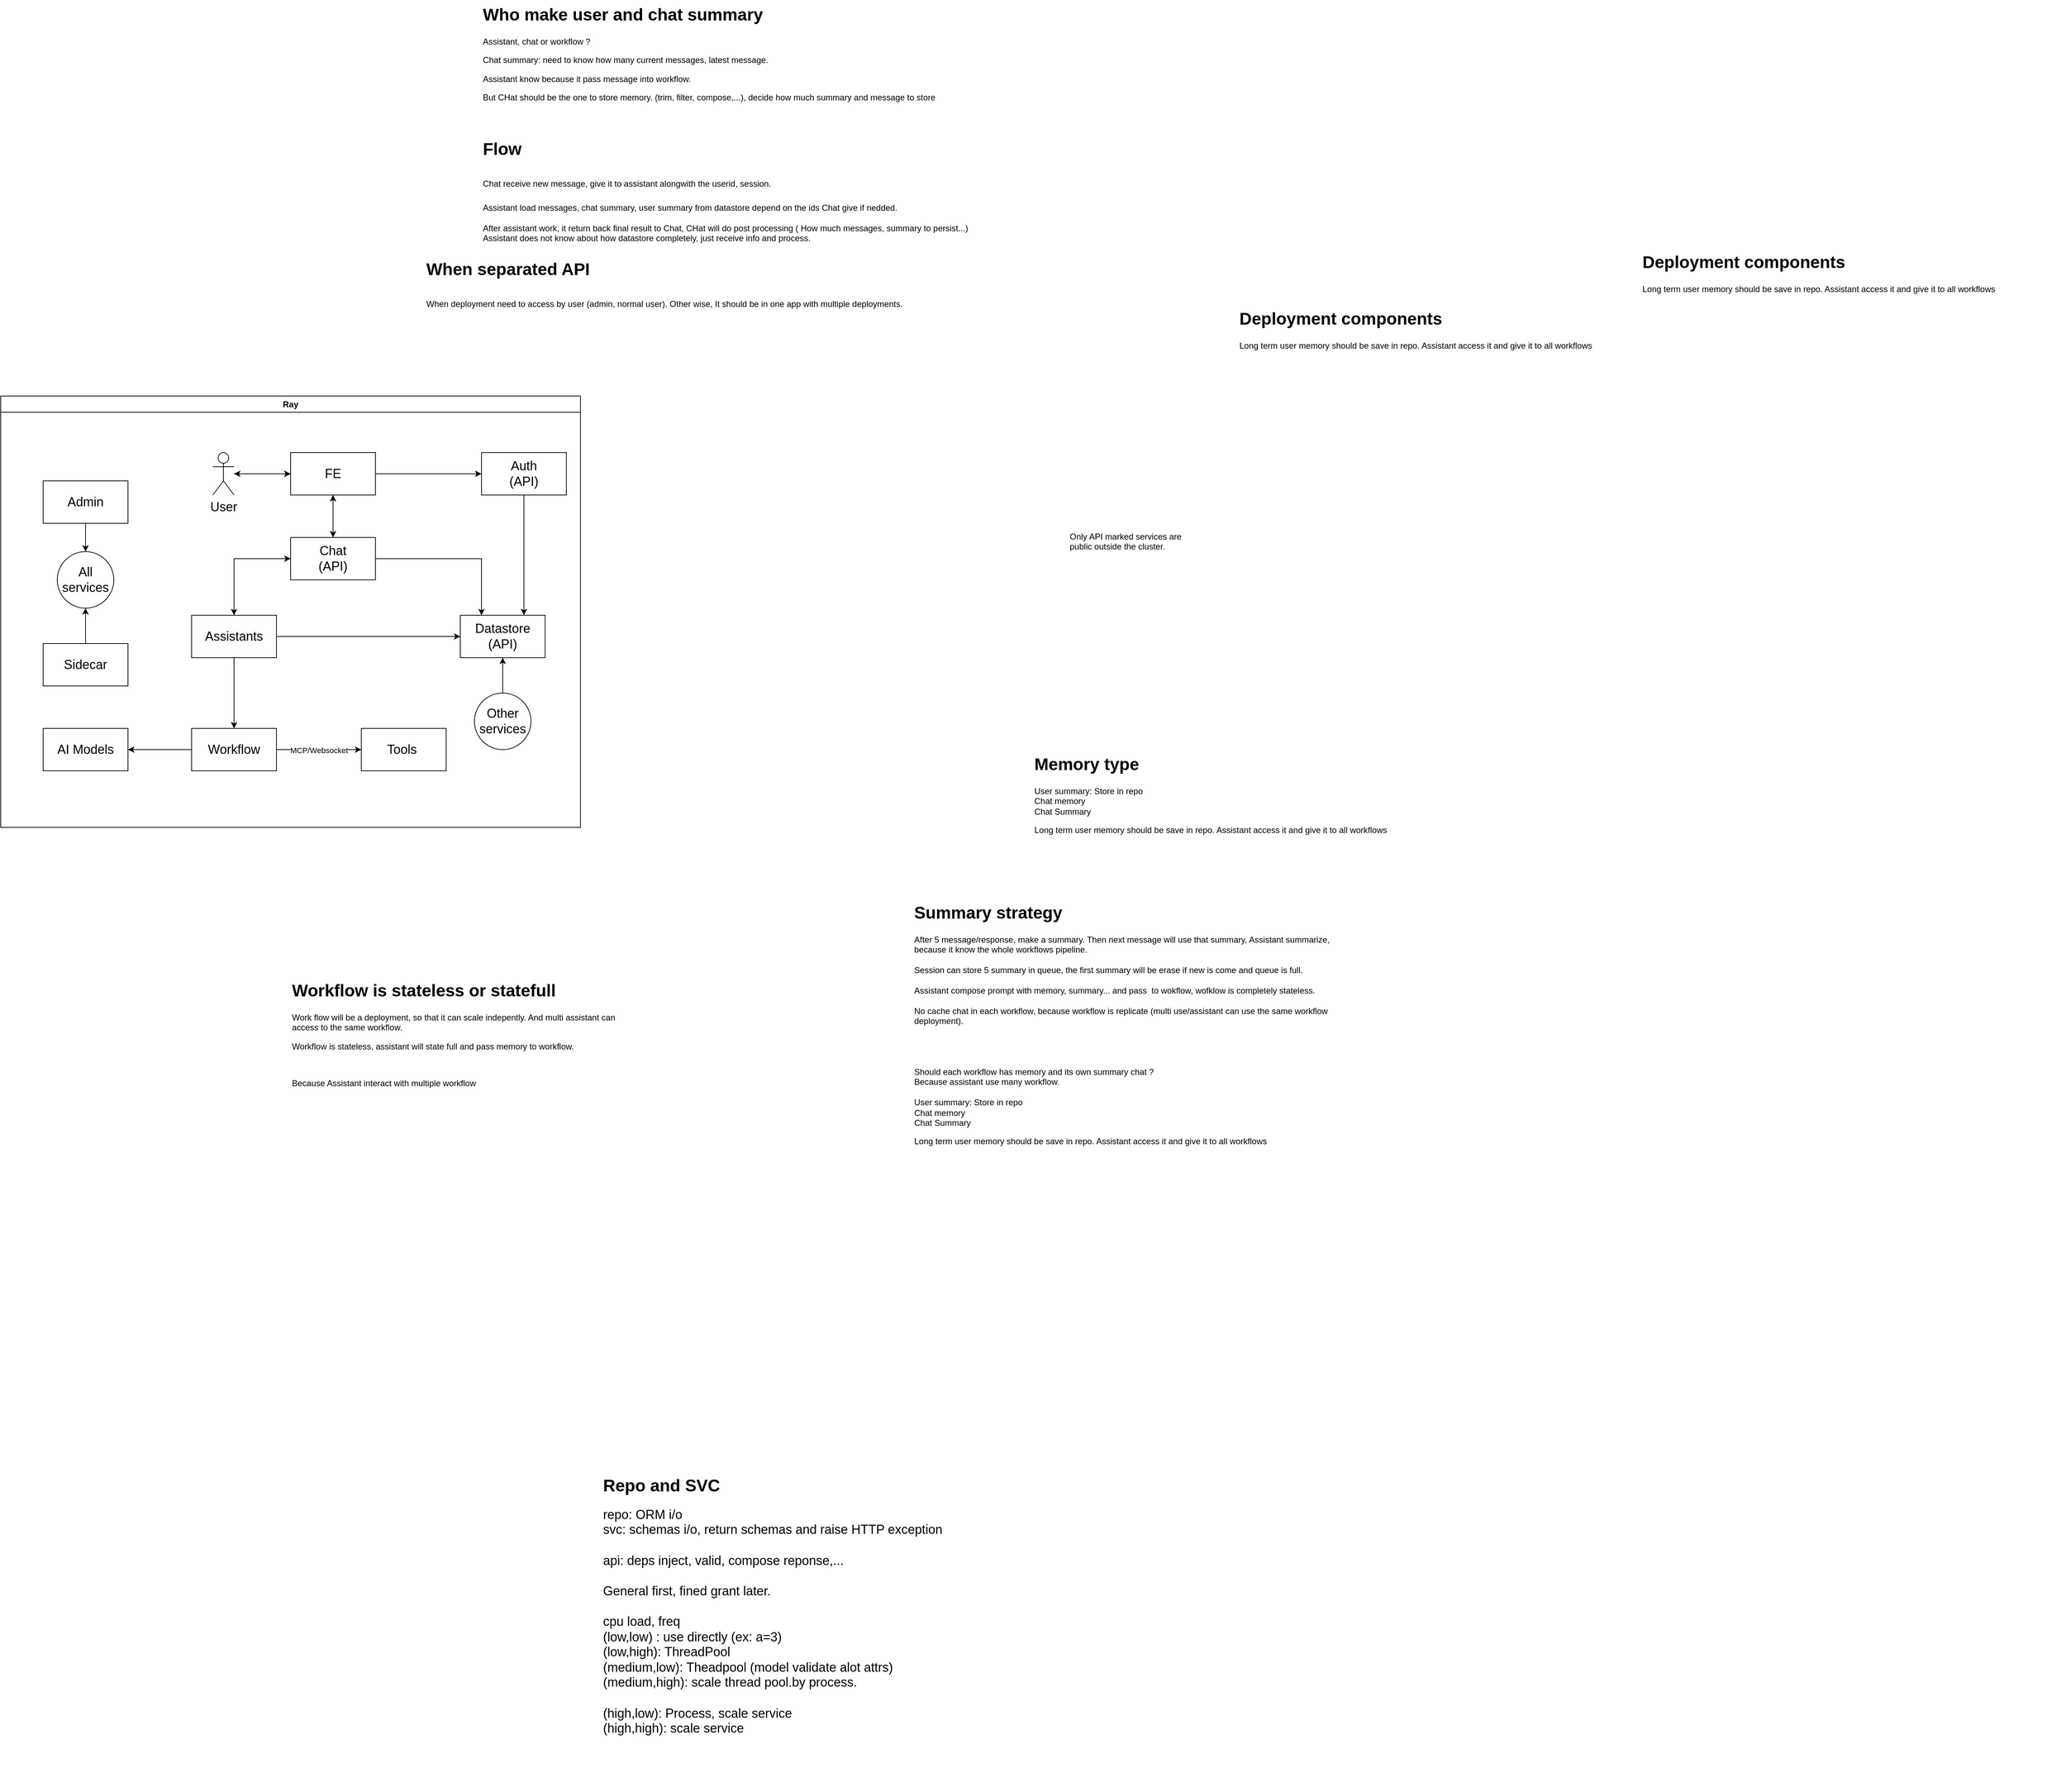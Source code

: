 <mxfile version="26.2.2">
  <diagram name="Page-1" id="LywP6BOTKoDnTD5fqMoH">
    <mxGraphModel dx="2210" dy="1946" grid="1" gridSize="10" guides="1" tooltips="1" connect="1" arrows="1" fold="1" page="1" pageScale="1" pageWidth="850" pageHeight="1100" math="0" shadow="0">
      <root>
        <mxCell id="0" />
        <mxCell id="1" parent="0" />
        <mxCell id="WCWyBg1-tEDWQEoZjhXm-29" value="&lt;h1 style=&quot;margin-top: 0px;&quot;&gt;Deployment components&lt;/h1&gt;&lt;p&gt;Long term user memory should be save in repo. Assistant access it and give it to all workflows&lt;/p&gt;" style="text;html=1;whiteSpace=wrap;overflow=hidden;rounded=0;fontFamily=Helvetica;fontSize=12;fontColor=default;" parent="1" vertex="1">
          <mxGeometry x="1120" y="50" width="600" height="110" as="geometry" />
        </mxCell>
        <mxCell id="k2pv6E3v24G7ConOJFBF-3" value="&lt;h1 style=&quot;margin-top: 0px;&quot;&gt;Memory type&lt;/h1&gt;&lt;div&gt;User summary: Store in repo&lt;/div&gt;&lt;div&gt;Chat memory&lt;/div&gt;&lt;div&gt;Chat Summary&lt;/div&gt;&lt;p&gt;Long term user memory should be save in repo. Assistant access it and give it to all workflows&lt;/p&gt;" style="text;html=1;whiteSpace=wrap;overflow=hidden;rounded=0;fontFamily=Helvetica;fontSize=12;fontColor=default;" parent="1" vertex="1">
          <mxGeometry x="830" y="680" width="600" height="150" as="geometry" />
        </mxCell>
        <mxCell id="k2pv6E3v24G7ConOJFBF-4" value="&lt;h1 style=&quot;margin-top: 0px;&quot;&gt;Summary strategy&lt;/h1&gt;&lt;div&gt;After 5 message/response, make a summary. Then next message will use that summary, Assistant summarize, because it know the whole workflows pipeline.&lt;/div&gt;&lt;div&gt;&lt;br&gt;&lt;/div&gt;&lt;div&gt;Session can store 5 summary in queue, the first summary will be erase if new is come and queue is full.&lt;/div&gt;&lt;div&gt;&lt;br&gt;&lt;/div&gt;&lt;div&gt;Assistant compose prompt with memory, summary... and pass&amp;nbsp; to wokflow, wofklow is completely stateless.&lt;/div&gt;&lt;div&gt;&lt;br&gt;&lt;/div&gt;&lt;div&gt;No cache chat in each workflow, because workflow is replicate (multi use/assistant can use the same workflow deployment).&amp;nbsp;&lt;/div&gt;&lt;div&gt;&lt;br&gt;&lt;/div&gt;&lt;div&gt;&lt;br&gt;&lt;/div&gt;&lt;div&gt;&lt;br&gt;&lt;/div&gt;&lt;div&gt;&lt;br&gt;&lt;/div&gt;&lt;div&gt;Should each workflow has memory and its own summary chat ?&lt;/div&gt;&lt;div&gt;Because assistant use many workflow.&amp;nbsp;&lt;/div&gt;&lt;div&gt;&lt;br&gt;&lt;/div&gt;&lt;div&gt;User summary: Store in repo&lt;/div&gt;&lt;div&gt;Chat memory&lt;/div&gt;&lt;div&gt;Chat Summary&lt;/div&gt;&lt;p&gt;Long term user memory should be save in repo. Assistant access it and give it to all workflows&lt;/p&gt;" style="text;html=1;whiteSpace=wrap;overflow=hidden;rounded=0;fontFamily=Helvetica;fontSize=12;fontColor=default;" parent="1" vertex="1">
          <mxGeometry x="660" y="890" width="600" height="420" as="geometry" />
        </mxCell>
        <mxCell id="k2pv6E3v24G7ConOJFBF-5" value="&lt;h1 style=&quot;margin-top: 0px;&quot;&gt;Workflow is stateless or statefull&lt;/h1&gt;&lt;p&gt;Work flow will be a deployment, so that it can scale indepently. And multi assistant can access to the same workflow.&lt;/p&gt;&lt;p&gt;Workflow is stateless, assistant will state full and pass memory to workflow.&lt;/p&gt;&lt;p&gt;&lt;br&gt;&lt;/p&gt;&lt;p&gt;Because Assistant interact with multiple workflow&lt;/p&gt;" style="text;html=1;whiteSpace=wrap;overflow=hidden;rounded=0;" parent="1" vertex="1">
          <mxGeometry x="-220" y="1000" width="480" height="300" as="geometry" />
        </mxCell>
        <mxCell id="k2pv6E3v24G7ConOJFBF-13" value="&lt;h1 style=&quot;margin-top: 0px;&quot;&gt;Repo and SVC&lt;/h1&gt;&lt;div&gt;&lt;font style=&quot;font-size: 18px;&quot;&gt;repo: ORM i/o&lt;/font&gt;&lt;/div&gt;&lt;div&gt;&lt;font style=&quot;font-size: 18px;&quot;&gt;svc: schemas i/o, return schemas and raise HTTP exception&lt;/font&gt;&lt;/div&gt;&lt;div&gt;&lt;font style=&quot;font-size: 18px;&quot;&gt;&lt;br&gt;&lt;/font&gt;&lt;/div&gt;&lt;div&gt;&lt;font style=&quot;font-size: 18px;&quot;&gt;api: deps inject, valid, compose reponse,...&lt;/font&gt;&lt;/div&gt;&lt;div&gt;&lt;font style=&quot;font-size: 18px;&quot;&gt;&lt;br&gt;&lt;/font&gt;&lt;/div&gt;&lt;div&gt;&lt;font style=&quot;font-size: 18px;&quot;&gt;General first, fined grant later.&lt;/font&gt;&lt;/div&gt;&lt;div&gt;&lt;font style=&quot;font-size: 18px;&quot;&gt;&lt;br&gt;&lt;/font&gt;&lt;/div&gt;&lt;div&gt;&lt;font style=&quot;font-size: 18px;&quot;&gt;cpu load, freq&lt;/font&gt;&lt;/div&gt;&lt;div&gt;&lt;font style=&quot;font-size: 18px;&quot;&gt;(low,low) : use directly (ex: a=3)&lt;/font&gt;&lt;/div&gt;&lt;div&gt;&lt;span style=&quot;font-size: 18px;&quot;&gt;(low,high): ThreadPool&lt;/span&gt;&lt;/div&gt;&lt;div&gt;&lt;span style=&quot;font-size: 18px;&quot;&gt;(medium,low): Theadpool (model validate alot attrs)&lt;/span&gt;&lt;/div&gt;&lt;div&gt;&lt;span style=&quot;font-size: 18px;&quot;&gt;(medium,high): scale thread pool.by process.&lt;/span&gt;&lt;/div&gt;&lt;div&gt;&lt;span style=&quot;font-size: 18px;&quot;&gt;&lt;br&gt;&lt;/span&gt;&lt;/div&gt;&lt;div&gt;&lt;span style=&quot;font-size: 18px;&quot;&gt;(high,low): Process, scale service&lt;/span&gt;&lt;/div&gt;&lt;div&gt;&lt;span style=&quot;font-size: 18px;&quot;&gt;(high,high): scale service&lt;/span&gt;&lt;/div&gt;" style="text;html=1;whiteSpace=wrap;overflow=hidden;rounded=0;" parent="1" vertex="1">
          <mxGeometry x="220" y="1700" width="750" height="450" as="geometry" />
        </mxCell>
        <mxCell id="Wal-qqUoQMyY0glgL1pg-16" value="&lt;h1 style=&quot;margin-top: 0px;&quot;&gt;Who make user and chat summary&lt;/h1&gt;&lt;p&gt;Assistant, chat or workflow ?&lt;/p&gt;&lt;p&gt;Chat summary: need to know how many current messages, latest message.&lt;/p&gt;&lt;p&gt;Assistant know because it pass message into workflow.&lt;/p&gt;&lt;p&gt;But CHat should be the one to store memory. (trim, filter, compose,...), decide how much summary and message to store&lt;/p&gt;&lt;p&gt;&lt;br&gt;&lt;/p&gt;" style="text;html=1;whiteSpace=wrap;overflow=hidden;rounded=0;" parent="1" vertex="1">
          <mxGeometry x="50" y="-380" width="875" height="180" as="geometry" />
        </mxCell>
        <mxCell id="Wal-qqUoQMyY0glgL1pg-17" value="&lt;h1 style=&quot;margin-top: 0px;&quot;&gt;Deployment components&lt;/h1&gt;&lt;p&gt;Long term user memory should be save in repo. Assistant access it and give it to all workflows&lt;/p&gt;" style="text;html=1;whiteSpace=wrap;overflow=hidden;rounded=0;fontFamily=Helvetica;fontSize=12;fontColor=default;" parent="1" vertex="1">
          <mxGeometry x="1690" y="-30" width="600" height="110" as="geometry" />
        </mxCell>
        <mxCell id="Wal-qqUoQMyY0glgL1pg-25" value="&lt;h1 style=&quot;margin-top: 0px;&quot;&gt;Flow&lt;/h1&gt;&lt;h1 style=&quot;margin-top: 0px;&quot;&gt;&lt;span style=&quot;font-size: 12px; font-weight: 400;&quot;&gt;Chat receive new message, give it to assistant alongwith the userid, session.&lt;/span&gt;&lt;/h1&gt;&lt;div&gt;&lt;span style=&quot;font-size: 12px; font-weight: 400;&quot;&gt;Assistant load messages, chat summary, user summary from datastore depend on the ids Chat give if nedded.&lt;/span&gt;&lt;/div&gt;&lt;div&gt;&lt;span style=&quot;font-size: 12px; font-weight: 400;&quot;&gt;&lt;br&gt;&lt;/span&gt;&lt;/div&gt;&lt;div&gt;&lt;span style=&quot;font-size: 12px; font-weight: 400;&quot;&gt;After assistant work, it return back final result to Chat, CHat will do post processing ( How much messages, summary to persist...)&lt;/span&gt;&lt;/div&gt;&lt;div&gt;&lt;span style=&quot;font-size: 12px; font-weight: 400;&quot;&gt;Assistant does not know about how datastore completely, just receive info and process.&lt;/span&gt;&lt;/div&gt;&lt;p&gt;&lt;br&gt;&lt;/p&gt;" style="text;html=1;whiteSpace=wrap;overflow=hidden;rounded=0;" parent="1" vertex="1">
          <mxGeometry x="50" y="-190" width="875" height="180" as="geometry" />
        </mxCell>
        <mxCell id="soUL3qZufTH6pHLQAJEB-2" value="&lt;h1 style=&quot;margin-top: 0px;&quot;&gt;When separated API&lt;/h1&gt;&lt;h1 style=&quot;margin-top: 0px;&quot;&gt;&lt;span style=&quot;font-size: 12px; font-weight: 400;&quot;&gt;When deployment need to access by user (admin, normal user). Other wise, It should be in one app with multiple deployments.&lt;/span&gt;&lt;/h1&gt;&lt;p&gt;&lt;br&gt;&lt;/p&gt;" style="text;html=1;whiteSpace=wrap;overflow=hidden;rounded=0;" parent="1" vertex="1">
          <mxGeometry x="-30" y="-20" width="875" height="120" as="geometry" />
        </mxCell>
        <mxCell id="5BScGpaNDT4iJUSMjF9v-21" value="&lt;h1 style=&quot;margin-top: 0px;&quot;&gt;&lt;br&gt;&lt;/h1&gt;&lt;div&gt;Only API marked services are public outside the cluster.&lt;/div&gt;" style="text;html=1;whiteSpace=wrap;overflow=hidden;rounded=0;" vertex="1" parent="1">
          <mxGeometry x="880" y="320" width="180" height="120" as="geometry" />
        </mxCell>
        <mxCell id="5BScGpaNDT4iJUSMjF9v-23" value="Ray" style="swimlane;whiteSpace=wrap;html=1;" vertex="1" parent="1">
          <mxGeometry x="-630" y="180" width="820" height="610" as="geometry" />
        </mxCell>
        <mxCell id="5BScGpaNDT4iJUSMjF9v-22" value="" style="group" vertex="1" connectable="0" parent="5BScGpaNDT4iJUSMjF9v-23">
          <mxGeometry x="60" y="80" width="740" height="450" as="geometry" />
        </mxCell>
        <mxCell id="Wal-qqUoQMyY0glgL1pg-13" style="edgeStyle=orthogonalEdgeStyle;rounded=0;orthogonalLoop=1;jettySize=auto;html=1;entryX=0.25;entryY=0;entryDx=0;entryDy=0;" parent="5BScGpaNDT4iJUSMjF9v-22" source="WCWyBg1-tEDWQEoZjhXm-1" target="WCWyBg1-tEDWQEoZjhXm-6" edge="1">
          <mxGeometry relative="1" as="geometry" />
        </mxCell>
        <mxCell id="Wal-qqUoQMyY0glgL1pg-12" style="edgeStyle=orthogonalEdgeStyle;rounded=0;orthogonalLoop=1;jettySize=auto;html=1;entryX=0.75;entryY=0;entryDx=0;entryDy=0;" parent="5BScGpaNDT4iJUSMjF9v-22" source="WCWyBg1-tEDWQEoZjhXm-2" target="WCWyBg1-tEDWQEoZjhXm-6" edge="1">
          <mxGeometry relative="1" as="geometry" />
        </mxCell>
        <mxCell id="WCWyBg1-tEDWQEoZjhXm-2" value="&lt;font style=&quot;font-size: 18px;&quot;&gt;Auth&lt;/font&gt;&lt;div&gt;&lt;font style=&quot;font-size: 18px;&quot;&gt;(API)&lt;/font&gt;&lt;/div&gt;" style="rounded=0;whiteSpace=wrap;html=1;" parent="5BScGpaNDT4iJUSMjF9v-22" vertex="1">
          <mxGeometry x="620" width="120" height="60" as="geometry" />
        </mxCell>
        <mxCell id="WCWyBg1-tEDWQEoZjhXm-5" value="&lt;font style=&quot;font-size: 18px;&quot;&gt;AI Models&lt;/font&gt;" style="rounded=0;whiteSpace=wrap;html=1;" parent="5BScGpaNDT4iJUSMjF9v-22" vertex="1">
          <mxGeometry y="390" width="120" height="60" as="geometry" />
        </mxCell>
        <mxCell id="WCWyBg1-tEDWQEoZjhXm-6" value="&lt;font style=&quot;font-size: 18px;&quot;&gt;Datastore&lt;/font&gt;&lt;div&gt;&lt;font style=&quot;font-size: 18px;&quot;&gt;(API)&lt;/font&gt;&lt;/div&gt;" style="rounded=0;whiteSpace=wrap;html=1;" parent="5BScGpaNDT4iJUSMjF9v-22" vertex="1">
          <mxGeometry x="590" y="230" width="120" height="60" as="geometry" />
        </mxCell>
        <mxCell id="WCWyBg1-tEDWQEoZjhXm-15" value="" style="edgeStyle=orthogonalEdgeStyle;rounded=0;orthogonalLoop=1;jettySize=auto;html=1;fontFamily=Helvetica;fontSize=12;fontColor=default;startArrow=classic;startFill=1;" parent="5BScGpaNDT4iJUSMjF9v-22" source="WCWyBg1-tEDWQEoZjhXm-12" target="WCWyBg1-tEDWQEoZjhXm-1" edge="1">
          <mxGeometry relative="1" as="geometry" />
        </mxCell>
        <mxCell id="Wal-qqUoQMyY0glgL1pg-11" value="" style="edgeStyle=orthogonalEdgeStyle;rounded=0;orthogonalLoop=1;jettySize=auto;html=1;" parent="5BScGpaNDT4iJUSMjF9v-22" source="WCWyBg1-tEDWQEoZjhXm-12" target="WCWyBg1-tEDWQEoZjhXm-2" edge="1">
          <mxGeometry relative="1" as="geometry" />
        </mxCell>
        <mxCell id="WCWyBg1-tEDWQEoZjhXm-12" value="&lt;font style=&quot;font-size: 18px;&quot;&gt;FE&lt;/font&gt;" style="rounded=0;whiteSpace=wrap;html=1;" parent="5BScGpaNDT4iJUSMjF9v-22" vertex="1">
          <mxGeometry x="350" width="120" height="60" as="geometry" />
        </mxCell>
        <mxCell id="Wal-qqUoQMyY0glgL1pg-15" style="edgeStyle=orthogonalEdgeStyle;rounded=0;orthogonalLoop=1;jettySize=auto;html=1;entryX=0;entryY=0.5;entryDx=0;entryDy=0;" parent="5BScGpaNDT4iJUSMjF9v-22" source="WCWyBg1-tEDWQEoZjhXm-3" target="WCWyBg1-tEDWQEoZjhXm-6" edge="1">
          <mxGeometry relative="1" as="geometry" />
        </mxCell>
        <mxCell id="Wal-qqUoQMyY0glgL1pg-21" value="&lt;font style=&quot;font-size: 18px;&quot;&gt;Tools&amp;nbsp;&lt;/font&gt;" style="rounded=0;whiteSpace=wrap;html=1;" parent="5BScGpaNDT4iJUSMjF9v-22" vertex="1">
          <mxGeometry x="450" y="390" width="120" height="60" as="geometry" />
        </mxCell>
        <mxCell id="5BScGpaNDT4iJUSMjF9v-12" style="edgeStyle=orthogonalEdgeStyle;rounded=0;orthogonalLoop=1;jettySize=auto;html=1;" edge="1" parent="5BScGpaNDT4iJUSMjF9v-22" source="soUL3qZufTH6pHLQAJEB-4" target="5BScGpaNDT4iJUSMjF9v-10">
          <mxGeometry relative="1" as="geometry" />
        </mxCell>
        <mxCell id="soUL3qZufTH6pHLQAJEB-4" value="&lt;span style=&quot;font-size: 18px;&quot;&gt;Admin&lt;/span&gt;" style="rounded=0;whiteSpace=wrap;html=1;" parent="5BScGpaNDT4iJUSMjF9v-22" vertex="1">
          <mxGeometry y="40" width="120" height="60" as="geometry" />
        </mxCell>
        <mxCell id="5BScGpaNDT4iJUSMjF9v-11" value="" style="edgeStyle=orthogonalEdgeStyle;rounded=0;orthogonalLoop=1;jettySize=auto;html=1;" edge="1" parent="5BScGpaNDT4iJUSMjF9v-22" source="5BScGpaNDT4iJUSMjF9v-1" target="5BScGpaNDT4iJUSMjF9v-10">
          <mxGeometry relative="1" as="geometry" />
        </mxCell>
        <mxCell id="5BScGpaNDT4iJUSMjF9v-1" value="&lt;span style=&quot;font-size: 18px;&quot;&gt;Sidecar&lt;/span&gt;" style="rounded=0;whiteSpace=wrap;html=1;" vertex="1" parent="5BScGpaNDT4iJUSMjF9v-22">
          <mxGeometry y="270" width="120" height="60" as="geometry" />
        </mxCell>
        <mxCell id="WCWyBg1-tEDWQEoZjhXm-1" value="&lt;font style=&quot;font-size: 18px;&quot;&gt;Chat&lt;/font&gt;&lt;div&gt;&lt;font style=&quot;font-size: 18px;&quot;&gt;(API)&lt;/font&gt;&lt;/div&gt;" style="rounded=0;whiteSpace=wrap;html=1;" parent="5BScGpaNDT4iJUSMjF9v-22" vertex="1">
          <mxGeometry x="350" y="120" width="120" height="60" as="geometry" />
        </mxCell>
        <mxCell id="Wal-qqUoQMyY0glgL1pg-23" style="edgeStyle=orthogonalEdgeStyle;rounded=0;orthogonalLoop=1;jettySize=auto;html=1;startArrow=classic;startFill=1;" parent="5BScGpaNDT4iJUSMjF9v-22" source="WCWyBg1-tEDWQEoZjhXm-1" target="WCWyBg1-tEDWQEoZjhXm-3" edge="1">
          <mxGeometry relative="1" as="geometry" />
        </mxCell>
        <mxCell id="WCWyBg1-tEDWQEoZjhXm-3" value="&lt;font style=&quot;font-size: 18px;&quot;&gt;Assistants&lt;/font&gt;" style="rounded=0;whiteSpace=wrap;html=1;" parent="5BScGpaNDT4iJUSMjF9v-22" vertex="1">
          <mxGeometry x="210" y="230" width="120" height="60" as="geometry" />
        </mxCell>
        <mxCell id="WCWyBg1-tEDWQEoZjhXm-18" value="" style="edgeStyle=orthogonalEdgeStyle;rounded=0;orthogonalLoop=1;jettySize=auto;html=1;fontFamily=Helvetica;fontSize=12;fontColor=default;" parent="5BScGpaNDT4iJUSMjF9v-22" source="WCWyBg1-tEDWQEoZjhXm-3" target="WCWyBg1-tEDWQEoZjhXm-4" edge="1">
          <mxGeometry relative="1" as="geometry" />
        </mxCell>
        <mxCell id="5BScGpaNDT4iJUSMjF9v-6" style="edgeStyle=orthogonalEdgeStyle;rounded=0;orthogonalLoop=1;jettySize=auto;html=1;entryX=0;entryY=0.5;entryDx=0;entryDy=0;" edge="1" parent="5BScGpaNDT4iJUSMjF9v-22" source="WCWyBg1-tEDWQEoZjhXm-4" target="Wal-qqUoQMyY0glgL1pg-21">
          <mxGeometry relative="1" as="geometry" />
        </mxCell>
        <mxCell id="5BScGpaNDT4iJUSMjF9v-7" value="MCP/Websocket" style="edgeLabel;html=1;align=center;verticalAlign=middle;resizable=0;points=[];" vertex="1" connectable="0" parent="5BScGpaNDT4iJUSMjF9v-6">
          <mxGeometry y="-1" relative="1" as="geometry">
            <mxPoint as="offset" />
          </mxGeometry>
        </mxCell>
        <mxCell id="5BScGpaNDT4iJUSMjF9v-8" style="edgeStyle=orthogonalEdgeStyle;rounded=0;orthogonalLoop=1;jettySize=auto;html=1;entryX=1;entryY=0.5;entryDx=0;entryDy=0;" edge="1" parent="5BScGpaNDT4iJUSMjF9v-22" source="WCWyBg1-tEDWQEoZjhXm-4" target="WCWyBg1-tEDWQEoZjhXm-5">
          <mxGeometry relative="1" as="geometry" />
        </mxCell>
        <mxCell id="WCWyBg1-tEDWQEoZjhXm-4" value="&lt;font style=&quot;font-size: 18px;&quot;&gt;Workflow&lt;br&gt;&lt;/font&gt;" style="rounded=0;whiteSpace=wrap;html=1;" parent="5BScGpaNDT4iJUSMjF9v-22" vertex="1">
          <mxGeometry x="210" y="390" width="120" height="60" as="geometry" />
        </mxCell>
        <mxCell id="5BScGpaNDT4iJUSMjF9v-10" value="&lt;font style=&quot;font-size: 18px;&quot;&gt;All services&lt;/font&gt;" style="ellipse;whiteSpace=wrap;html=1;rounded=0;" vertex="1" parent="5BScGpaNDT4iJUSMjF9v-22">
          <mxGeometry x="20" y="140" width="80" height="80" as="geometry" />
        </mxCell>
        <mxCell id="5BScGpaNDT4iJUSMjF9v-14" value="" style="edgeStyle=orthogonalEdgeStyle;rounded=0;orthogonalLoop=1;jettySize=auto;html=1;startArrow=classic;startFill=1;" edge="1" parent="5BScGpaNDT4iJUSMjF9v-22" source="5BScGpaNDT4iJUSMjF9v-13" target="WCWyBg1-tEDWQEoZjhXm-12">
          <mxGeometry relative="1" as="geometry" />
        </mxCell>
        <mxCell id="5BScGpaNDT4iJUSMjF9v-15" value="" style="edgeStyle=orthogonalEdgeStyle;rounded=0;orthogonalLoop=1;jettySize=auto;html=1;" edge="1" parent="5BScGpaNDT4iJUSMjF9v-22" source="5BScGpaNDT4iJUSMjF9v-13" target="WCWyBg1-tEDWQEoZjhXm-12">
          <mxGeometry relative="1" as="geometry" />
        </mxCell>
        <mxCell id="5BScGpaNDT4iJUSMjF9v-13" value="&lt;font style=&quot;font-size: 18px;&quot;&gt;User&lt;/font&gt;" style="shape=umlActor;verticalLabelPosition=bottom;verticalAlign=top;html=1;outlineConnect=0;" vertex="1" parent="5BScGpaNDT4iJUSMjF9v-22">
          <mxGeometry x="240" width="30" height="60" as="geometry" />
        </mxCell>
        <mxCell id="5BScGpaNDT4iJUSMjF9v-20" style="edgeStyle=orthogonalEdgeStyle;rounded=0;orthogonalLoop=1;jettySize=auto;html=1;entryX=0.5;entryY=1;entryDx=0;entryDy=0;" edge="1" parent="5BScGpaNDT4iJUSMjF9v-22" source="5BScGpaNDT4iJUSMjF9v-19" target="WCWyBg1-tEDWQEoZjhXm-6">
          <mxGeometry relative="1" as="geometry" />
        </mxCell>
        <mxCell id="5BScGpaNDT4iJUSMjF9v-19" value="&lt;font style=&quot;font-size: 18px;&quot;&gt;Other services&lt;/font&gt;" style="ellipse;whiteSpace=wrap;html=1;rounded=0;" vertex="1" parent="5BScGpaNDT4iJUSMjF9v-22">
          <mxGeometry x="610" y="340" width="80" height="80" as="geometry" />
        </mxCell>
      </root>
    </mxGraphModel>
  </diagram>
</mxfile>
